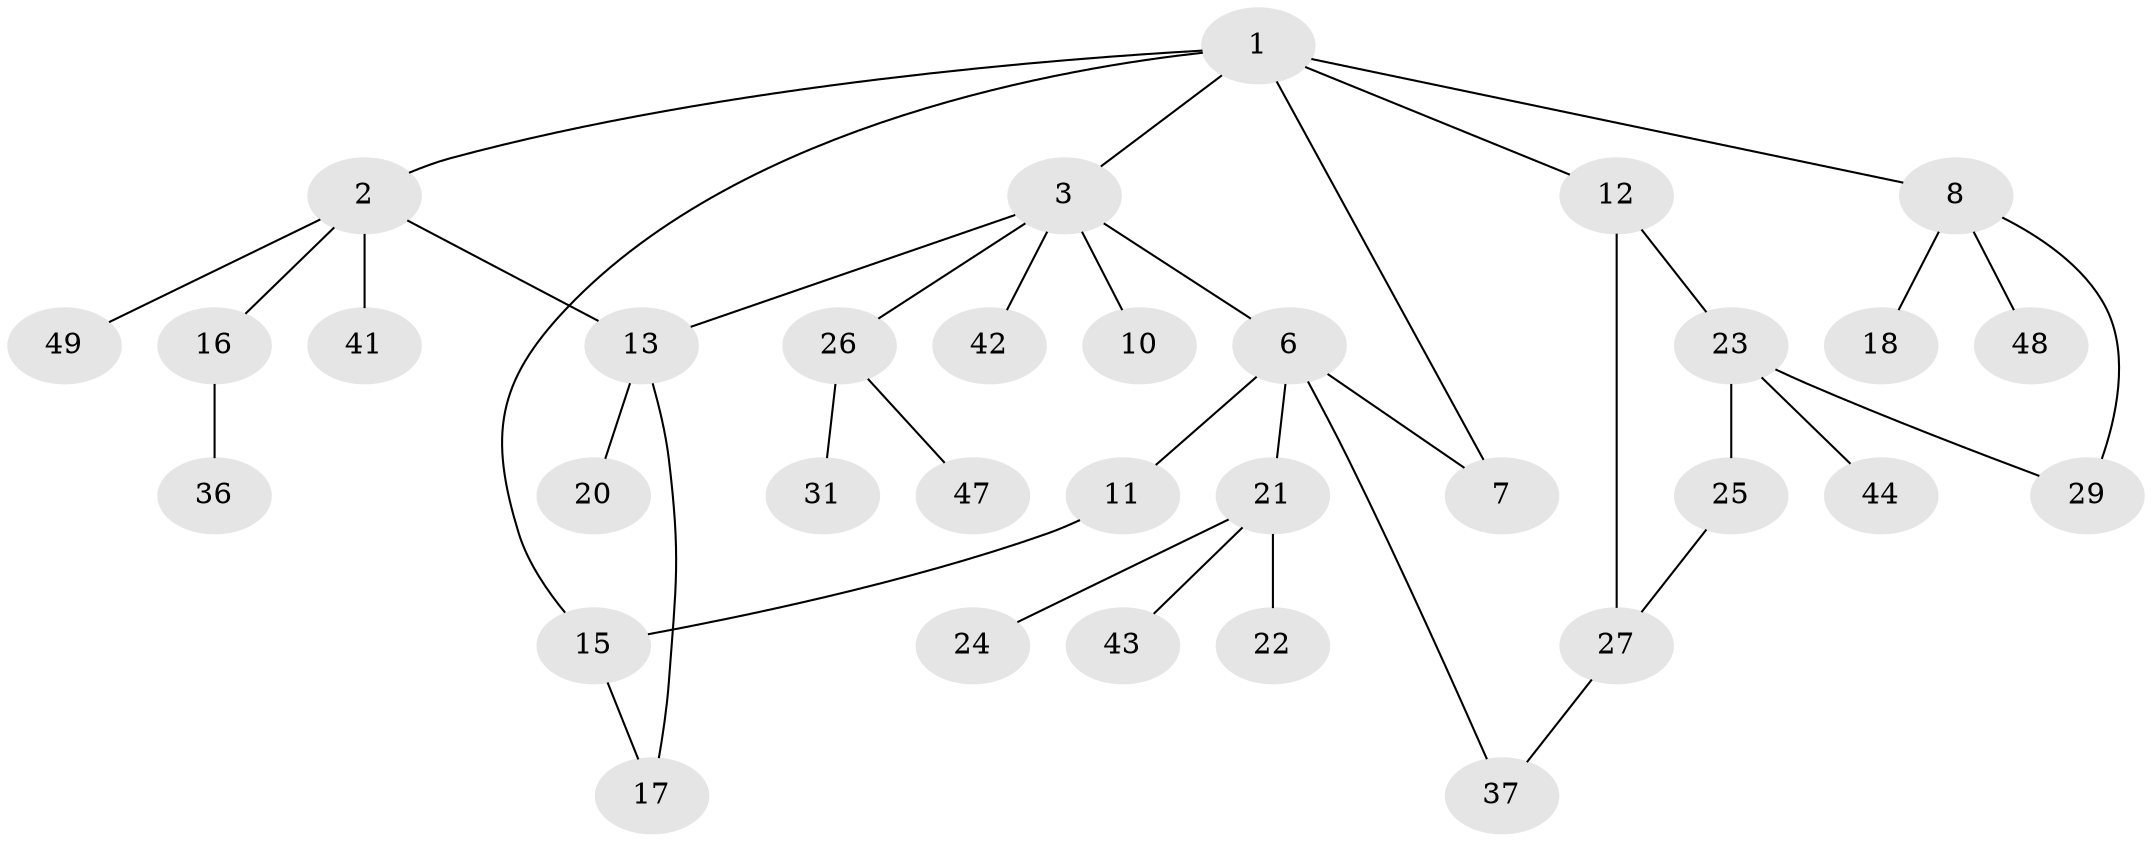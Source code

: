 // Generated by graph-tools (version 1.1) at 2025/23/03/03/25 07:23:33]
// undirected, 33 vertices, 39 edges
graph export_dot {
graph [start="1"]
  node [color=gray90,style=filled];
  1 [super="+4"];
  2 [super="+14"];
  3 [super="+5"];
  6 [super="+38"];
  7 [super="+9"];
  8 [super="+28"];
  10;
  11 [super="+52"];
  12 [super="+19"];
  13 [super="+30"];
  15 [super="+33"];
  16 [super="+51"];
  17 [super="+34"];
  18;
  20;
  21 [super="+45"];
  22;
  23 [super="+35"];
  24;
  25;
  26 [super="+32"];
  27 [super="+39"];
  29 [super="+40"];
  31 [super="+46"];
  36;
  37;
  41;
  42;
  43 [super="+50"];
  44;
  47;
  48;
  49;
  1 -- 2;
  1 -- 3;
  1 -- 8;
  1 -- 12;
  1 -- 15;
  1 -- 7;
  2 -- 16;
  2 -- 41;
  2 -- 49;
  2 -- 13;
  3 -- 6;
  3 -- 26;
  3 -- 42;
  3 -- 10;
  3 -- 13;
  6 -- 7;
  6 -- 11;
  6 -- 21;
  6 -- 37;
  8 -- 18;
  8 -- 29;
  8 -- 48;
  11 -- 15;
  12 -- 27;
  12 -- 23;
  13 -- 17;
  13 -- 20;
  15 -- 17;
  16 -- 36;
  21 -- 22;
  21 -- 24;
  21 -- 43;
  23 -- 25;
  23 -- 29;
  23 -- 44;
  25 -- 27;
  26 -- 31;
  26 -- 47;
  27 -- 37;
}
